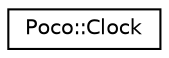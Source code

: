digraph "Graphical Class Hierarchy"
{
 // LATEX_PDF_SIZE
  edge [fontname="Helvetica",fontsize="10",labelfontname="Helvetica",labelfontsize="10"];
  node [fontname="Helvetica",fontsize="10",shape=record];
  rankdir="LR";
  Node0 [label="Poco::Clock",height=0.2,width=0.4,color="black", fillcolor="white", style="filled",URL="$classPoco_1_1Clock.html",tooltip=" "];
}
